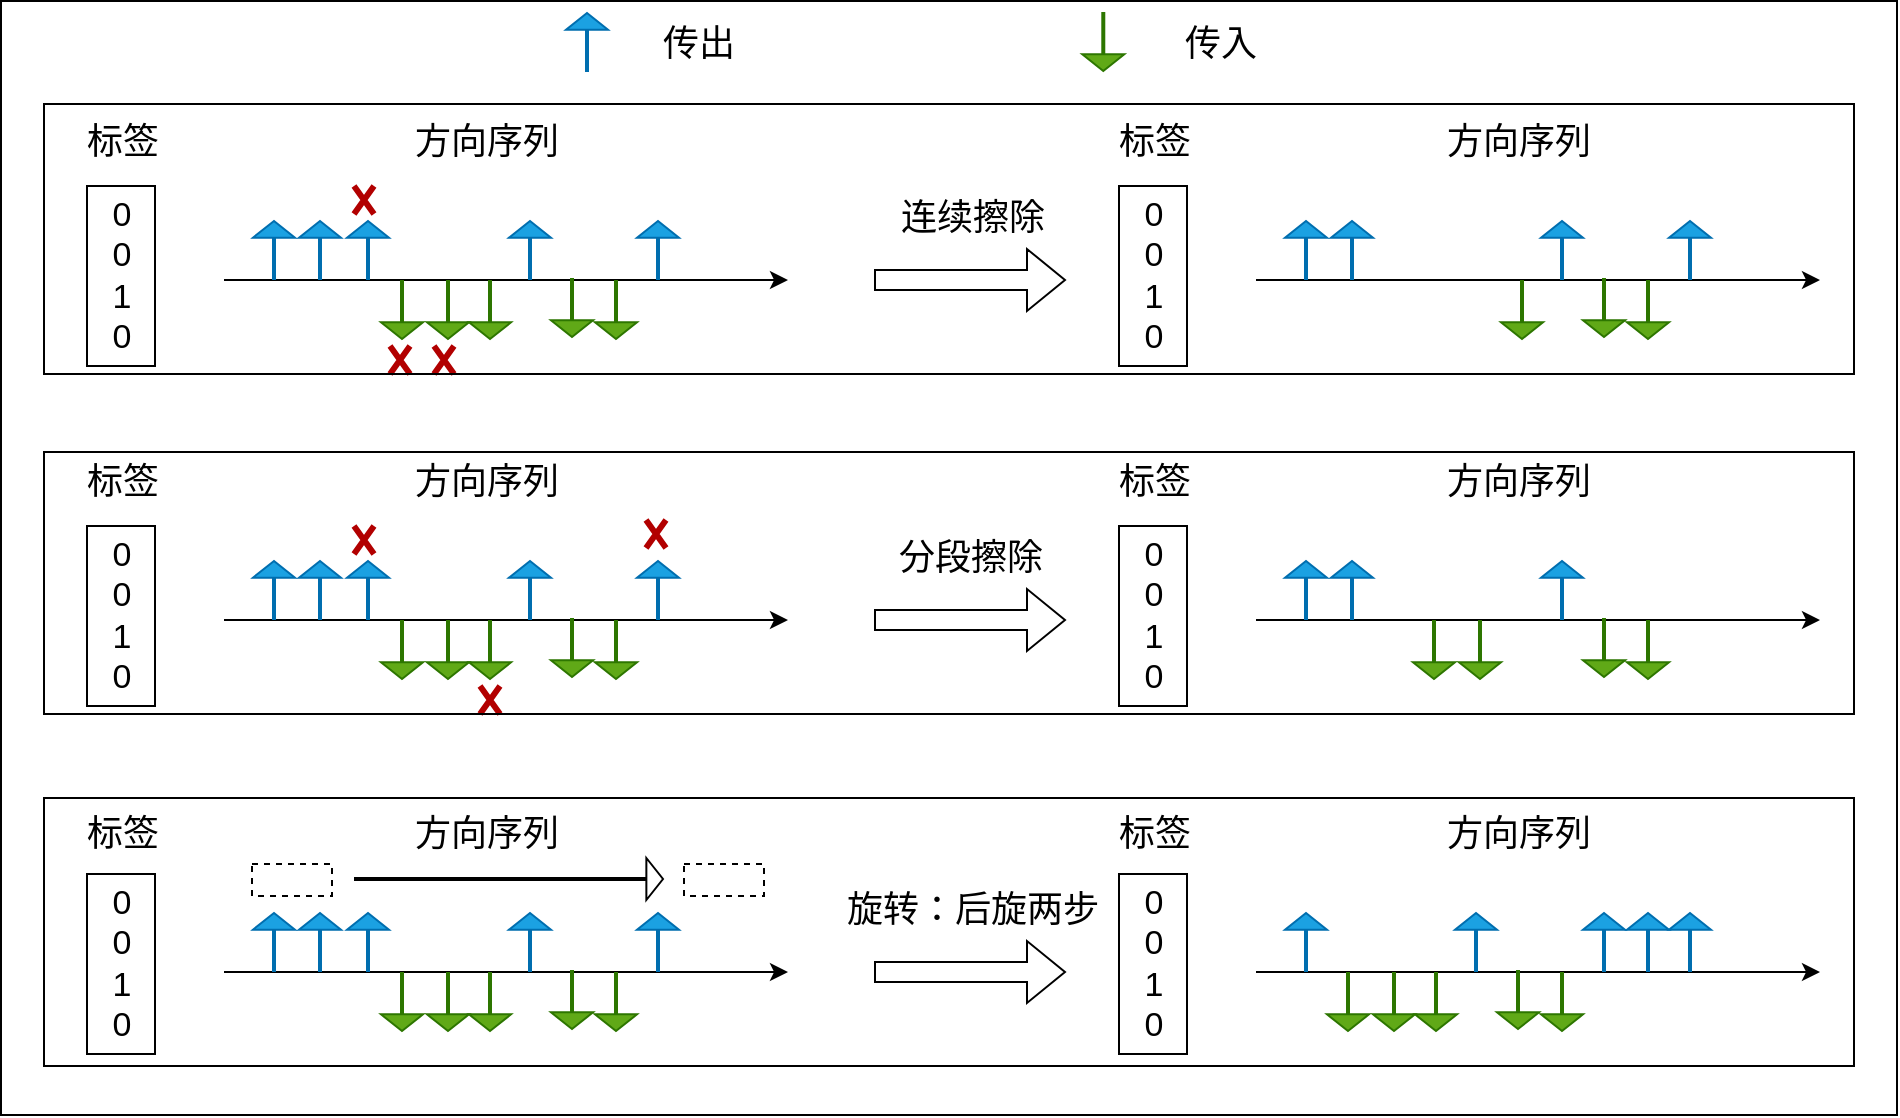 <mxfile version="24.2.7" type="github">
  <diagram name="第 1 页" id="ZusEr--IG7KZ8trxtdcu">
    <mxGraphModel dx="2305" dy="967" grid="0" gridSize="10" guides="1" tooltips="1" connect="1" arrows="1" fold="1" page="0" pageScale="1" pageWidth="827" pageHeight="1169" math="0" shadow="0">
      <root>
        <mxCell id="0" />
        <mxCell id="1" parent="0" />
        <mxCell id="l5cotHKUDbFg4a4MN0r3-70" value="" style="endArrow=classic;html=1;rounded=0;fontStyle=0" parent="1" edge="1">
          <mxGeometry width="50" height="50" relative="1" as="geometry">
            <mxPoint x="-707" y="254" as="sourcePoint" />
            <mxPoint x="-425" y="254" as="targetPoint" />
          </mxGeometry>
        </mxCell>
        <mxCell id="l5cotHKUDbFg4a4MN0r3-80" value="" style="shape=flexArrow;endArrow=classic;html=1;rounded=0;fontStyle=0" parent="1" edge="1">
          <mxGeometry width="50" height="50" relative="1" as="geometry">
            <mxPoint x="-382" y="254" as="sourcePoint" />
            <mxPoint x="-286" y="254" as="targetPoint" />
          </mxGeometry>
        </mxCell>
        <mxCell id="l5cotHKUDbFg4a4MN0r3-81" value="&lt;font size=&quot;1&quot;&gt;&lt;span style=&quot;font-size: 18px;&quot;&gt;分段擦除&lt;/span&gt;&lt;/font&gt;" style="text;html=1;align=center;verticalAlign=middle;resizable=0;points=[];autosize=1;strokeColor=none;fillColor=none;fontStyle=0" parent="1" vertex="1">
          <mxGeometry x="-379" y="206" width="90" height="34" as="geometry" />
        </mxCell>
        <mxCell id="l5cotHKUDbFg4a4MN0r3-93" value="" style="shape=flexArrow;endArrow=classic;html=1;rounded=0;endWidth=19;endSize=2.44;width=1;fillColor=#1ba1e2;strokeColor=#006EAF;fontStyle=0" parent="1" edge="1">
          <mxGeometry width="50" height="50" relative="1" as="geometry">
            <mxPoint x="-659" y="254" as="sourcePoint" />
            <mxPoint x="-659" y="224" as="targetPoint" />
          </mxGeometry>
        </mxCell>
        <mxCell id="l5cotHKUDbFg4a4MN0r3-95" value="" style="shape=flexArrow;endArrow=classic;html=1;rounded=0;endWidth=19;endSize=2.44;width=1;fillColor=#1ba1e2;strokeColor=#006EAF;fontStyle=0" parent="1" edge="1">
          <mxGeometry width="50" height="50" relative="1" as="geometry">
            <mxPoint x="-635" y="254" as="sourcePoint" />
            <mxPoint x="-635" y="224" as="targetPoint" />
          </mxGeometry>
        </mxCell>
        <mxCell id="l5cotHKUDbFg4a4MN0r3-97" value="" style="shape=flexArrow;endArrow=classic;html=1;rounded=0;endWidth=19;endSize=2.44;width=1;fillColor=#1ba1e2;strokeColor=#006EAF;fontStyle=0" parent="1" edge="1">
          <mxGeometry width="50" height="50" relative="1" as="geometry">
            <mxPoint x="-682" y="254" as="sourcePoint" />
            <mxPoint x="-682" y="224" as="targetPoint" />
          </mxGeometry>
        </mxCell>
        <mxCell id="l5cotHKUDbFg4a4MN0r3-98" value="" style="shape=flexArrow;endArrow=classic;html=1;rounded=0;fillColor=#60a917;strokeColor=#2D7600;endWidth=19;endSize=2.44;width=1;fontStyle=0" parent="1" edge="1">
          <mxGeometry width="50" height="50" relative="1" as="geometry">
            <mxPoint x="-618" y="254" as="sourcePoint" />
            <mxPoint x="-618" y="284" as="targetPoint" />
          </mxGeometry>
        </mxCell>
        <mxCell id="l5cotHKUDbFg4a4MN0r3-99" value="" style="shape=flexArrow;endArrow=classic;html=1;rounded=0;fillColor=#60a917;strokeColor=#2D7600;endWidth=19;endSize=2.44;width=1;fontStyle=0" parent="1" edge="1">
          <mxGeometry width="50" height="50" relative="1" as="geometry">
            <mxPoint x="-595" y="254" as="sourcePoint" />
            <mxPoint x="-595" y="284" as="targetPoint" />
          </mxGeometry>
        </mxCell>
        <mxCell id="l5cotHKUDbFg4a4MN0r3-100" value="" style="shape=flexArrow;endArrow=classic;html=1;rounded=0;fillColor=#60a917;strokeColor=#2D7600;endWidth=19;endSize=2.44;width=1;fontStyle=0" parent="1" edge="1">
          <mxGeometry width="50" height="50" relative="1" as="geometry">
            <mxPoint x="-574" y="254" as="sourcePoint" />
            <mxPoint x="-574" y="284" as="targetPoint" />
          </mxGeometry>
        </mxCell>
        <mxCell id="l5cotHKUDbFg4a4MN0r3-101" value="" style="shape=flexArrow;endArrow=classic;html=1;rounded=0;endWidth=19;endSize=2.44;width=1;fillColor=#1ba1e2;strokeColor=#006EAF;fontStyle=0" parent="1" edge="1">
          <mxGeometry width="50" height="50" relative="1" as="geometry">
            <mxPoint x="-554" y="254" as="sourcePoint" />
            <mxPoint x="-554" y="224" as="targetPoint" />
          </mxGeometry>
        </mxCell>
        <mxCell id="l5cotHKUDbFg4a4MN0r3-102" value="" style="shape=flexArrow;endArrow=classic;html=1;rounded=0;fillColor=#60a917;strokeColor=#2D7600;endWidth=19;endSize=2.44;width=1;fontStyle=0" parent="1" edge="1">
          <mxGeometry width="50" height="50" relative="1" as="geometry">
            <mxPoint x="-533" y="253" as="sourcePoint" />
            <mxPoint x="-533" y="283" as="targetPoint" />
          </mxGeometry>
        </mxCell>
        <mxCell id="l5cotHKUDbFg4a4MN0r3-103" value="" style="shape=flexArrow;endArrow=classic;html=1;rounded=0;fillColor=#60a917;strokeColor=#2D7600;endWidth=19;endSize=2.44;width=1;fontStyle=0" parent="1" edge="1">
          <mxGeometry width="50" height="50" relative="1" as="geometry">
            <mxPoint x="-511" y="254" as="sourcePoint" />
            <mxPoint x="-511" y="284" as="targetPoint" />
          </mxGeometry>
        </mxCell>
        <mxCell id="l5cotHKUDbFg4a4MN0r3-104" value="" style="shape=flexArrow;endArrow=classic;html=1;rounded=0;endWidth=19;endSize=2.44;width=1;fillColor=#1ba1e2;strokeColor=#006EAF;fontStyle=0" parent="1" edge="1">
          <mxGeometry width="50" height="50" relative="1" as="geometry">
            <mxPoint x="-490" y="254" as="sourcePoint" />
            <mxPoint x="-490" y="224" as="targetPoint" />
          </mxGeometry>
        </mxCell>
        <mxCell id="l5cotHKUDbFg4a4MN0r3-105" value="&lt;font size=&quot;1&quot;&gt;&lt;span&gt;&lt;font style=&quot;font-size: 18px;&quot;&gt;方向序列&lt;/font&gt;&lt;/span&gt;&lt;/font&gt;" style="text;html=1;align=center;verticalAlign=middle;resizable=0;points=[];autosize=1;strokeColor=none;fillColor=none;fontStyle=0" parent="1" vertex="1">
          <mxGeometry x="-621" y="168" width="90" height="34" as="geometry" />
        </mxCell>
        <mxCell id="l5cotHKUDbFg4a4MN0r3-106" value="&lt;font size=&quot;1&quot;&gt;&lt;span&gt;&lt;font style=&quot;font-size: 18px;&quot;&gt;标签&lt;/font&gt;&lt;/span&gt;&lt;/font&gt;" style="text;html=1;align=center;verticalAlign=middle;resizable=0;points=[];autosize=1;strokeColor=none;fillColor=none;fontStyle=0" parent="1" vertex="1">
          <mxGeometry x="-785" y="168" width="54" height="34" as="geometry" />
        </mxCell>
        <mxCell id="l5cotHKUDbFg4a4MN0r3-107" value="&lt;div style=&quot;font-size: 17px;&quot;&gt;&lt;font style=&quot;font-size: 17px;&quot;&gt;&lt;span&gt;&lt;font style=&quot;font-size: 17px;&quot;&gt;0&lt;/font&gt;&lt;/span&gt;&lt;/font&gt;&lt;/div&gt;&lt;div style=&quot;font-size: 17px;&quot;&gt;&lt;font style=&quot;font-size: 17px;&quot;&gt;&lt;span&gt;&lt;font style=&quot;font-size: 17px;&quot;&gt;0&lt;br&gt;&lt;/font&gt;&lt;/span&gt;&lt;/font&gt;&lt;/div&gt;&lt;div style=&quot;font-size: 17px;&quot;&gt;&lt;font style=&quot;font-size: 17px;&quot;&gt;&lt;span&gt;&lt;font style=&quot;font-size: 17px;&quot;&gt;1&lt;/font&gt;&lt;/span&gt;&lt;/font&gt;&lt;/div&gt;&lt;div style=&quot;font-size: 17px;&quot;&gt;&lt;font style=&quot;font-size: 17px;&quot;&gt;&lt;span&gt;&lt;font style=&quot;font-size: 17px;&quot;&gt;&lt;font style=&quot;font-size: 17px;&quot;&gt;0&lt;/font&gt;&lt;br&gt;&lt;/font&gt;&lt;/span&gt;&lt;/font&gt;&lt;/div&gt;" style="rounded=0;whiteSpace=wrap;html=1;fontStyle=0" parent="1" vertex="1">
          <mxGeometry x="-775.5" y="207" width="34" height="90" as="geometry" />
        </mxCell>
        <mxCell id="l5cotHKUDbFg4a4MN0r3-108" value="" style="shape=umlDestroy;whiteSpace=wrap;html=1;strokeWidth=3;targetShapes=umlLifeline;fillColor=#e51400;fontColor=#ffffff;strokeColor=#B20000;fontStyle=0" parent="1" vertex="1">
          <mxGeometry x="-496" y="204" width="10" height="14" as="geometry" />
        </mxCell>
        <mxCell id="l5cotHKUDbFg4a4MN0r3-110" value="" style="shape=umlDestroy;whiteSpace=wrap;html=1;strokeWidth=3;targetShapes=umlLifeline;fillColor=#e51400;fontColor=#ffffff;strokeColor=#B20000;fontStyle=0" parent="1" vertex="1">
          <mxGeometry x="-642" y="207" width="10" height="14" as="geometry" />
        </mxCell>
        <mxCell id="l5cotHKUDbFg4a4MN0r3-111" value="" style="shape=umlDestroy;whiteSpace=wrap;html=1;strokeWidth=3;targetShapes=umlLifeline;fillColor=#e51400;fontColor=#ffffff;strokeColor=#B20000;fontStyle=0" parent="1" vertex="1">
          <mxGeometry x="-579" y="287" width="10" height="14" as="geometry" />
        </mxCell>
        <mxCell id="l5cotHKUDbFg4a4MN0r3-112" value="" style="endArrow=classic;html=1;rounded=0;fontStyle=0" parent="1" edge="1">
          <mxGeometry width="50" height="50" relative="1" as="geometry">
            <mxPoint x="-191" y="254" as="sourcePoint" />
            <mxPoint x="91" y="254" as="targetPoint" />
          </mxGeometry>
        </mxCell>
        <mxCell id="l5cotHKUDbFg4a4MN0r3-113" value="" style="shape=flexArrow;endArrow=classic;html=1;rounded=0;endWidth=19;endSize=2.44;width=1;fillColor=#1ba1e2;strokeColor=#006EAF;fontStyle=0" parent="1" edge="1">
          <mxGeometry width="50" height="50" relative="1" as="geometry">
            <mxPoint x="-143" y="254" as="sourcePoint" />
            <mxPoint x="-143" y="224" as="targetPoint" />
          </mxGeometry>
        </mxCell>
        <mxCell id="l5cotHKUDbFg4a4MN0r3-115" value="" style="shape=flexArrow;endArrow=classic;html=1;rounded=0;endWidth=19;endSize=2.44;width=1;fillColor=#1ba1e2;strokeColor=#006EAF;fontStyle=0" parent="1" edge="1">
          <mxGeometry width="50" height="50" relative="1" as="geometry">
            <mxPoint x="-166" y="254" as="sourcePoint" />
            <mxPoint x="-166" y="224" as="targetPoint" />
          </mxGeometry>
        </mxCell>
        <mxCell id="l5cotHKUDbFg4a4MN0r3-116" value="" style="shape=flexArrow;endArrow=classic;html=1;rounded=0;fillColor=#60a917;strokeColor=#2D7600;endWidth=19;endSize=2.44;width=1;fontStyle=0" parent="1" edge="1">
          <mxGeometry width="50" height="50" relative="1" as="geometry">
            <mxPoint x="-102" y="254" as="sourcePoint" />
            <mxPoint x="-102" y="284" as="targetPoint" />
          </mxGeometry>
        </mxCell>
        <mxCell id="l5cotHKUDbFg4a4MN0r3-117" value="" style="shape=flexArrow;endArrow=classic;html=1;rounded=0;fillColor=#60a917;strokeColor=#2D7600;endWidth=19;endSize=2.44;width=1;fontStyle=0" parent="1" edge="1">
          <mxGeometry width="50" height="50" relative="1" as="geometry">
            <mxPoint x="-79" y="254" as="sourcePoint" />
            <mxPoint x="-79" y="284" as="targetPoint" />
          </mxGeometry>
        </mxCell>
        <mxCell id="l5cotHKUDbFg4a4MN0r3-119" value="" style="shape=flexArrow;endArrow=classic;html=1;rounded=0;endWidth=19;endSize=2.44;width=1;fillColor=#1ba1e2;strokeColor=#006EAF;fontStyle=0" parent="1" edge="1">
          <mxGeometry width="50" height="50" relative="1" as="geometry">
            <mxPoint x="-38" y="254" as="sourcePoint" />
            <mxPoint x="-38" y="224" as="targetPoint" />
          </mxGeometry>
        </mxCell>
        <mxCell id="l5cotHKUDbFg4a4MN0r3-120" value="" style="shape=flexArrow;endArrow=classic;html=1;rounded=0;fillColor=#60a917;strokeColor=#2D7600;endWidth=19;endSize=2.44;width=1;fontStyle=0" parent="1" edge="1">
          <mxGeometry width="50" height="50" relative="1" as="geometry">
            <mxPoint x="-17" y="253" as="sourcePoint" />
            <mxPoint x="-17" y="283" as="targetPoint" />
          </mxGeometry>
        </mxCell>
        <mxCell id="l5cotHKUDbFg4a4MN0r3-121" value="" style="shape=flexArrow;endArrow=classic;html=1;rounded=0;fillColor=#60a917;strokeColor=#2D7600;endWidth=19;endSize=2.44;width=1;fontStyle=0" parent="1" edge="1">
          <mxGeometry width="50" height="50" relative="1" as="geometry">
            <mxPoint x="5" y="254" as="sourcePoint" />
            <mxPoint x="5" y="284" as="targetPoint" />
          </mxGeometry>
        </mxCell>
        <mxCell id="l5cotHKUDbFg4a4MN0r3-123" value="&lt;font size=&quot;1&quot;&gt;&lt;span&gt;&lt;font style=&quot;font-size: 18px;&quot;&gt;方向序列&lt;/font&gt;&lt;/span&gt;&lt;/font&gt;" style="text;html=1;align=center;verticalAlign=middle;resizable=0;points=[];autosize=1;strokeColor=none;fillColor=none;fontStyle=0" parent="1" vertex="1">
          <mxGeometry x="-105" y="168" width="90" height="34" as="geometry" />
        </mxCell>
        <mxCell id="l5cotHKUDbFg4a4MN0r3-124" value="&lt;font size=&quot;1&quot;&gt;&lt;span&gt;&lt;font style=&quot;font-size: 18px;&quot;&gt;标签&lt;/font&gt;&lt;/span&gt;&lt;/font&gt;" style="text;html=1;align=center;verticalAlign=middle;resizable=0;points=[];autosize=1;strokeColor=none;fillColor=none;fontStyle=0" parent="1" vertex="1">
          <mxGeometry x="-269" y="168" width="54" height="34" as="geometry" />
        </mxCell>
        <mxCell id="l5cotHKUDbFg4a4MN0r3-125" value="&lt;div style=&quot;font-size: 17px;&quot;&gt;&lt;font style=&quot;font-size: 17px;&quot;&gt;&lt;span&gt;&lt;font style=&quot;font-size: 17px;&quot;&gt;0&lt;/font&gt;&lt;/span&gt;&lt;/font&gt;&lt;/div&gt;&lt;div style=&quot;font-size: 17px;&quot;&gt;&lt;font style=&quot;font-size: 17px;&quot;&gt;&lt;span&gt;&lt;font style=&quot;font-size: 17px;&quot;&gt;0&lt;br&gt;&lt;/font&gt;&lt;/span&gt;&lt;/font&gt;&lt;/div&gt;&lt;div style=&quot;font-size: 17px;&quot;&gt;&lt;font style=&quot;font-size: 17px;&quot;&gt;&lt;span&gt;&lt;font style=&quot;font-size: 17px;&quot;&gt;1&lt;/font&gt;&lt;/span&gt;&lt;/font&gt;&lt;/div&gt;&lt;div style=&quot;font-size: 17px;&quot;&gt;&lt;font style=&quot;font-size: 17px;&quot;&gt;&lt;span&gt;&lt;font style=&quot;font-size: 17px;&quot;&gt;&lt;font style=&quot;font-size: 17px;&quot;&gt;0&lt;/font&gt;&lt;br&gt;&lt;/font&gt;&lt;/span&gt;&lt;/font&gt;&lt;/div&gt;" style="rounded=0;whiteSpace=wrap;html=1;fontStyle=0" parent="1" vertex="1">
          <mxGeometry x="-259.5" y="207" width="34" height="90" as="geometry" />
        </mxCell>
        <mxCell id="l5cotHKUDbFg4a4MN0r3-129" value="" style="endArrow=classic;html=1;rounded=0;fontStyle=0" parent="1" edge="1">
          <mxGeometry width="50" height="50" relative="1" as="geometry">
            <mxPoint x="-707" y="84" as="sourcePoint" />
            <mxPoint x="-425" y="84" as="targetPoint" />
          </mxGeometry>
        </mxCell>
        <mxCell id="l5cotHKUDbFg4a4MN0r3-130" value="" style="shape=flexArrow;endArrow=classic;html=1;rounded=0;fontStyle=0" parent="1" edge="1">
          <mxGeometry width="50" height="50" relative="1" as="geometry">
            <mxPoint x="-382" y="84" as="sourcePoint" />
            <mxPoint x="-286" y="84" as="targetPoint" />
          </mxGeometry>
        </mxCell>
        <mxCell id="l5cotHKUDbFg4a4MN0r3-131" value="&lt;font size=&quot;1&quot;&gt;&lt;span style=&quot;font-size: 18px;&quot;&gt;连续擦除&lt;/span&gt;&lt;/font&gt;" style="text;html=1;align=center;verticalAlign=middle;resizable=0;points=[];autosize=1;strokeColor=none;fillColor=none;fontStyle=0" parent="1" vertex="1">
          <mxGeometry x="-378" y="36" width="90" height="34" as="geometry" />
        </mxCell>
        <mxCell id="l5cotHKUDbFg4a4MN0r3-132" value="" style="shape=flexArrow;endArrow=classic;html=1;rounded=0;endWidth=19;endSize=2.44;width=1;fillColor=#1ba1e2;strokeColor=#006EAF;fontStyle=0" parent="1" edge="1">
          <mxGeometry width="50" height="50" relative="1" as="geometry">
            <mxPoint x="-659" y="84" as="sourcePoint" />
            <mxPoint x="-659" y="54" as="targetPoint" />
          </mxGeometry>
        </mxCell>
        <mxCell id="l5cotHKUDbFg4a4MN0r3-133" value="" style="shape=flexArrow;endArrow=classic;html=1;rounded=0;endWidth=19;endSize=2.44;width=1;fillColor=#1ba1e2;strokeColor=#006EAF;fontStyle=0" parent="1" edge="1">
          <mxGeometry width="50" height="50" relative="1" as="geometry">
            <mxPoint x="-635" y="84" as="sourcePoint" />
            <mxPoint x="-635" y="54" as="targetPoint" />
          </mxGeometry>
        </mxCell>
        <mxCell id="l5cotHKUDbFg4a4MN0r3-134" value="" style="shape=flexArrow;endArrow=classic;html=1;rounded=0;endWidth=19;endSize=2.44;width=1;fillColor=#1ba1e2;strokeColor=#006EAF;fontStyle=0" parent="1" edge="1">
          <mxGeometry width="50" height="50" relative="1" as="geometry">
            <mxPoint x="-682" y="84" as="sourcePoint" />
            <mxPoint x="-682" y="54" as="targetPoint" />
          </mxGeometry>
        </mxCell>
        <mxCell id="l5cotHKUDbFg4a4MN0r3-135" value="" style="shape=flexArrow;endArrow=classic;html=1;rounded=0;fillColor=#60a917;strokeColor=#2D7600;endWidth=19;endSize=2.44;width=1;fontStyle=0" parent="1" edge="1">
          <mxGeometry width="50" height="50" relative="1" as="geometry">
            <mxPoint x="-618" y="84" as="sourcePoint" />
            <mxPoint x="-618" y="114" as="targetPoint" />
          </mxGeometry>
        </mxCell>
        <mxCell id="l5cotHKUDbFg4a4MN0r3-136" value="" style="shape=flexArrow;endArrow=classic;html=1;rounded=0;fillColor=#60a917;strokeColor=#2D7600;endWidth=19;endSize=2.44;width=1;fontStyle=0" parent="1" edge="1">
          <mxGeometry width="50" height="50" relative="1" as="geometry">
            <mxPoint x="-595" y="84" as="sourcePoint" />
            <mxPoint x="-595" y="114" as="targetPoint" />
          </mxGeometry>
        </mxCell>
        <mxCell id="l5cotHKUDbFg4a4MN0r3-137" value="" style="shape=flexArrow;endArrow=classic;html=1;rounded=0;fillColor=#60a917;strokeColor=#2D7600;endWidth=19;endSize=2.44;width=1;fontStyle=0" parent="1" edge="1">
          <mxGeometry width="50" height="50" relative="1" as="geometry">
            <mxPoint x="-574" y="84" as="sourcePoint" />
            <mxPoint x="-574" y="114" as="targetPoint" />
          </mxGeometry>
        </mxCell>
        <mxCell id="l5cotHKUDbFg4a4MN0r3-138" value="" style="shape=flexArrow;endArrow=classic;html=1;rounded=0;endWidth=19;endSize=2.44;width=1;fillColor=#1ba1e2;strokeColor=#006EAF;fontStyle=0" parent="1" edge="1">
          <mxGeometry width="50" height="50" relative="1" as="geometry">
            <mxPoint x="-554" y="84" as="sourcePoint" />
            <mxPoint x="-554" y="54" as="targetPoint" />
          </mxGeometry>
        </mxCell>
        <mxCell id="l5cotHKUDbFg4a4MN0r3-139" value="" style="shape=flexArrow;endArrow=classic;html=1;rounded=0;fillColor=#60a917;strokeColor=#2D7600;endWidth=19;endSize=2.44;width=1;fontStyle=0" parent="1" edge="1">
          <mxGeometry width="50" height="50" relative="1" as="geometry">
            <mxPoint x="-533" y="83" as="sourcePoint" />
            <mxPoint x="-533" y="113" as="targetPoint" />
          </mxGeometry>
        </mxCell>
        <mxCell id="l5cotHKUDbFg4a4MN0r3-140" value="" style="shape=flexArrow;endArrow=classic;html=1;rounded=0;fillColor=#60a917;strokeColor=#2D7600;endWidth=19;endSize=2.44;width=1;fontStyle=0" parent="1" edge="1">
          <mxGeometry width="50" height="50" relative="1" as="geometry">
            <mxPoint x="-511" y="84" as="sourcePoint" />
            <mxPoint x="-511" y="114" as="targetPoint" />
          </mxGeometry>
        </mxCell>
        <mxCell id="l5cotHKUDbFg4a4MN0r3-141" value="" style="shape=flexArrow;endArrow=classic;html=1;rounded=0;endWidth=19;endSize=2.44;width=1;fillColor=#1ba1e2;strokeColor=#006EAF;fontStyle=0" parent="1" edge="1">
          <mxGeometry width="50" height="50" relative="1" as="geometry">
            <mxPoint x="-490" y="84" as="sourcePoint" />
            <mxPoint x="-490" y="54" as="targetPoint" />
          </mxGeometry>
        </mxCell>
        <mxCell id="l5cotHKUDbFg4a4MN0r3-142" value="&lt;font size=&quot;1&quot;&gt;&lt;span&gt;&lt;font style=&quot;font-size: 18px;&quot;&gt;方向序列&lt;/font&gt;&lt;/span&gt;&lt;/font&gt;" style="text;html=1;align=center;verticalAlign=middle;resizable=0;points=[];autosize=1;strokeColor=none;fillColor=none;fontStyle=0" parent="1" vertex="1">
          <mxGeometry x="-621" y="-2" width="90" height="34" as="geometry" />
        </mxCell>
        <mxCell id="l5cotHKUDbFg4a4MN0r3-143" value="&lt;font size=&quot;1&quot;&gt;&lt;span&gt;&lt;font style=&quot;font-size: 18px;&quot;&gt;标签&lt;/font&gt;&lt;/span&gt;&lt;/font&gt;" style="text;html=1;align=center;verticalAlign=middle;resizable=0;points=[];autosize=1;strokeColor=none;fillColor=none;fontStyle=0" parent="1" vertex="1">
          <mxGeometry x="-785" y="-2" width="54" height="34" as="geometry" />
        </mxCell>
        <mxCell id="l5cotHKUDbFg4a4MN0r3-144" value="&lt;div style=&quot;font-size: 17px;&quot;&gt;&lt;font style=&quot;font-size: 17px;&quot;&gt;&lt;span&gt;&lt;font style=&quot;font-size: 17px;&quot;&gt;0&lt;/font&gt;&lt;/span&gt;&lt;/font&gt;&lt;/div&gt;&lt;div style=&quot;font-size: 17px;&quot;&gt;&lt;font style=&quot;font-size: 17px;&quot;&gt;&lt;span&gt;&lt;font style=&quot;font-size: 17px;&quot;&gt;0&lt;br&gt;&lt;/font&gt;&lt;/span&gt;&lt;/font&gt;&lt;/div&gt;&lt;div style=&quot;font-size: 17px;&quot;&gt;&lt;font style=&quot;font-size: 17px;&quot;&gt;&lt;span&gt;&lt;font style=&quot;font-size: 17px;&quot;&gt;1&lt;/font&gt;&lt;/span&gt;&lt;/font&gt;&lt;/div&gt;&lt;div style=&quot;font-size: 17px;&quot;&gt;&lt;font style=&quot;font-size: 17px;&quot;&gt;&lt;span&gt;&lt;font style=&quot;font-size: 17px;&quot;&gt;&lt;font style=&quot;font-size: 17px;&quot;&gt;0&lt;/font&gt;&lt;br&gt;&lt;/font&gt;&lt;/span&gt;&lt;/font&gt;&lt;/div&gt;" style="rounded=0;whiteSpace=wrap;html=1;fontStyle=0" parent="1" vertex="1">
          <mxGeometry x="-775.5" y="37" width="34" height="90" as="geometry" />
        </mxCell>
        <mxCell id="l5cotHKUDbFg4a4MN0r3-145" value="" style="shape=umlDestroy;whiteSpace=wrap;html=1;strokeWidth=3;targetShapes=umlLifeline;fillColor=#e51400;fontColor=#ffffff;strokeColor=#B20000;fontStyle=0" parent="1" vertex="1">
          <mxGeometry x="-602" y="117" width="10" height="14" as="geometry" />
        </mxCell>
        <mxCell id="l5cotHKUDbFg4a4MN0r3-146" value="" style="shape=umlDestroy;whiteSpace=wrap;html=1;strokeWidth=3;targetShapes=umlLifeline;fillColor=#e51400;fontColor=#ffffff;strokeColor=#B20000;fontStyle=0" parent="1" vertex="1">
          <mxGeometry x="-642" y="37" width="10" height="14" as="geometry" />
        </mxCell>
        <mxCell id="l5cotHKUDbFg4a4MN0r3-148" value="" style="endArrow=classic;html=1;rounded=0;fontStyle=0" parent="1" edge="1">
          <mxGeometry width="50" height="50" relative="1" as="geometry">
            <mxPoint x="-191" y="84" as="sourcePoint" />
            <mxPoint x="91" y="84" as="targetPoint" />
          </mxGeometry>
        </mxCell>
        <mxCell id="l5cotHKUDbFg4a4MN0r3-149" value="" style="shape=flexArrow;endArrow=classic;html=1;rounded=0;endWidth=19;endSize=2.44;width=1;fillColor=#1ba1e2;strokeColor=#006EAF;fontStyle=0" parent="1" edge="1">
          <mxGeometry width="50" height="50" relative="1" as="geometry">
            <mxPoint x="-143" y="84" as="sourcePoint" />
            <mxPoint x="-143" y="54" as="targetPoint" />
          </mxGeometry>
        </mxCell>
        <mxCell id="l5cotHKUDbFg4a4MN0r3-151" value="" style="shape=flexArrow;endArrow=classic;html=1;rounded=0;endWidth=19;endSize=2.44;width=1;fillColor=#1ba1e2;strokeColor=#006EAF;fontStyle=0" parent="1" edge="1">
          <mxGeometry width="50" height="50" relative="1" as="geometry">
            <mxPoint x="-166" y="84" as="sourcePoint" />
            <mxPoint x="-166" y="54" as="targetPoint" />
          </mxGeometry>
        </mxCell>
        <mxCell id="l5cotHKUDbFg4a4MN0r3-154" value="" style="shape=flexArrow;endArrow=classic;html=1;rounded=0;fillColor=#60a917;strokeColor=#2D7600;endWidth=19;endSize=2.44;width=1;fontStyle=0" parent="1" edge="1">
          <mxGeometry width="50" height="50" relative="1" as="geometry">
            <mxPoint x="-58" y="84" as="sourcePoint" />
            <mxPoint x="-58" y="114" as="targetPoint" />
          </mxGeometry>
        </mxCell>
        <mxCell id="l5cotHKUDbFg4a4MN0r3-155" value="" style="shape=flexArrow;endArrow=classic;html=1;rounded=0;endWidth=19;endSize=2.44;width=1;fillColor=#1ba1e2;strokeColor=#006EAF;fontStyle=0" parent="1" edge="1">
          <mxGeometry width="50" height="50" relative="1" as="geometry">
            <mxPoint x="-38" y="84" as="sourcePoint" />
            <mxPoint x="-38" y="54" as="targetPoint" />
          </mxGeometry>
        </mxCell>
        <mxCell id="l5cotHKUDbFg4a4MN0r3-156" value="" style="shape=flexArrow;endArrow=classic;html=1;rounded=0;fillColor=#60a917;strokeColor=#2D7600;endWidth=19;endSize=2.44;width=1;fontStyle=0" parent="1" edge="1">
          <mxGeometry width="50" height="50" relative="1" as="geometry">
            <mxPoint x="-17" y="83" as="sourcePoint" />
            <mxPoint x="-17" y="113" as="targetPoint" />
          </mxGeometry>
        </mxCell>
        <mxCell id="l5cotHKUDbFg4a4MN0r3-157" value="" style="shape=flexArrow;endArrow=classic;html=1;rounded=0;fillColor=#60a917;strokeColor=#2D7600;endWidth=19;endSize=2.44;width=1;fontStyle=0" parent="1" edge="1">
          <mxGeometry width="50" height="50" relative="1" as="geometry">
            <mxPoint x="5" y="84" as="sourcePoint" />
            <mxPoint x="5" y="114" as="targetPoint" />
          </mxGeometry>
        </mxCell>
        <mxCell id="l5cotHKUDbFg4a4MN0r3-158" value="" style="shape=flexArrow;endArrow=classic;html=1;rounded=0;endWidth=19;endSize=2.44;width=1;fillColor=#1ba1e2;strokeColor=#006EAF;fontStyle=0" parent="1" edge="1">
          <mxGeometry width="50" height="50" relative="1" as="geometry">
            <mxPoint x="26" y="84" as="sourcePoint" />
            <mxPoint x="26" y="54" as="targetPoint" />
          </mxGeometry>
        </mxCell>
        <mxCell id="l5cotHKUDbFg4a4MN0r3-159" value="&lt;font size=&quot;1&quot;&gt;&lt;span&gt;&lt;font style=&quot;font-size: 18px;&quot;&gt;方向序列&lt;/font&gt;&lt;/span&gt;&lt;/font&gt;" style="text;html=1;align=center;verticalAlign=middle;resizable=0;points=[];autosize=1;strokeColor=none;fillColor=none;fontStyle=0" parent="1" vertex="1">
          <mxGeometry x="-105" y="-2" width="90" height="34" as="geometry" />
        </mxCell>
        <mxCell id="l5cotHKUDbFg4a4MN0r3-160" value="&lt;font size=&quot;1&quot;&gt;&lt;span&gt;&lt;font style=&quot;font-size: 18px;&quot;&gt;标签&lt;/font&gt;&lt;/span&gt;&lt;/font&gt;" style="text;html=1;align=center;verticalAlign=middle;resizable=0;points=[];autosize=1;strokeColor=none;fillColor=none;fontStyle=0" parent="1" vertex="1">
          <mxGeometry x="-269" y="-2" width="54" height="34" as="geometry" />
        </mxCell>
        <mxCell id="l5cotHKUDbFg4a4MN0r3-161" value="&lt;div style=&quot;font-size: 17px;&quot;&gt;&lt;font style=&quot;font-size: 17px;&quot;&gt;&lt;span&gt;&lt;font style=&quot;font-size: 17px;&quot;&gt;0&lt;/font&gt;&lt;/span&gt;&lt;/font&gt;&lt;/div&gt;&lt;div style=&quot;font-size: 17px;&quot;&gt;&lt;font style=&quot;font-size: 17px;&quot;&gt;&lt;span&gt;&lt;font style=&quot;font-size: 17px;&quot;&gt;0&lt;br&gt;&lt;/font&gt;&lt;/span&gt;&lt;/font&gt;&lt;/div&gt;&lt;div style=&quot;font-size: 17px;&quot;&gt;&lt;font style=&quot;font-size: 17px;&quot;&gt;&lt;span&gt;&lt;font style=&quot;font-size: 17px;&quot;&gt;1&lt;/font&gt;&lt;/span&gt;&lt;/font&gt;&lt;/div&gt;&lt;div style=&quot;font-size: 17px;&quot;&gt;&lt;font style=&quot;font-size: 17px;&quot;&gt;&lt;span&gt;&lt;font style=&quot;font-size: 17px;&quot;&gt;&lt;font style=&quot;font-size: 17px;&quot;&gt;0&lt;/font&gt;&lt;br&gt;&lt;/font&gt;&lt;/span&gt;&lt;/font&gt;&lt;/div&gt;" style="rounded=0;whiteSpace=wrap;html=1;fontStyle=0" parent="1" vertex="1">
          <mxGeometry x="-259.5" y="37" width="34" height="90" as="geometry" />
        </mxCell>
        <mxCell id="l5cotHKUDbFg4a4MN0r3-165" value="" style="endArrow=classic;html=1;rounded=0;fontStyle=0" parent="1" edge="1">
          <mxGeometry width="50" height="50" relative="1" as="geometry">
            <mxPoint x="-707" y="430" as="sourcePoint" />
            <mxPoint x="-425" y="430" as="targetPoint" />
          </mxGeometry>
        </mxCell>
        <mxCell id="l5cotHKUDbFg4a4MN0r3-166" value="" style="shape=flexArrow;endArrow=classic;html=1;rounded=0;fontStyle=0" parent="1" edge="1">
          <mxGeometry width="50" height="50" relative="1" as="geometry">
            <mxPoint x="-382" y="430" as="sourcePoint" />
            <mxPoint x="-286" y="430" as="targetPoint" />
          </mxGeometry>
        </mxCell>
        <mxCell id="l5cotHKUDbFg4a4MN0r3-167" value="&lt;font size=&quot;1&quot;&gt;&lt;span style=&quot;font-size: 18px;&quot;&gt;旋转：后旋两步&lt;/span&gt;&lt;/font&gt;" style="text;html=1;align=center;verticalAlign=middle;resizable=0;points=[];autosize=1;strokeColor=none;fillColor=none;fontStyle=0" parent="1" vertex="1">
          <mxGeometry x="-405" y="382" width="144" height="34" as="geometry" />
        </mxCell>
        <mxCell id="l5cotHKUDbFg4a4MN0r3-168" value="" style="shape=flexArrow;endArrow=classic;html=1;rounded=0;endWidth=19;endSize=2.44;width=1;fillColor=#1ba1e2;strokeColor=#006EAF;fontStyle=0" parent="1" edge="1">
          <mxGeometry width="50" height="50" relative="1" as="geometry">
            <mxPoint x="-659" y="430" as="sourcePoint" />
            <mxPoint x="-659" y="400" as="targetPoint" />
          </mxGeometry>
        </mxCell>
        <mxCell id="l5cotHKUDbFg4a4MN0r3-169" value="" style="shape=flexArrow;endArrow=classic;html=1;rounded=0;endWidth=19;endSize=2.44;width=1;fillColor=#1ba1e2;strokeColor=#006EAF;fontStyle=0" parent="1" edge="1">
          <mxGeometry width="50" height="50" relative="1" as="geometry">
            <mxPoint x="-635" y="430" as="sourcePoint" />
            <mxPoint x="-635" y="400" as="targetPoint" />
          </mxGeometry>
        </mxCell>
        <mxCell id="l5cotHKUDbFg4a4MN0r3-170" value="" style="shape=flexArrow;endArrow=classic;html=1;rounded=0;endWidth=19;endSize=2.44;width=1;fillColor=#1ba1e2;strokeColor=#006EAF;fontStyle=0" parent="1" edge="1">
          <mxGeometry width="50" height="50" relative="1" as="geometry">
            <mxPoint x="-682" y="430" as="sourcePoint" />
            <mxPoint x="-682" y="400" as="targetPoint" />
          </mxGeometry>
        </mxCell>
        <mxCell id="l5cotHKUDbFg4a4MN0r3-171" value="" style="shape=flexArrow;endArrow=classic;html=1;rounded=0;fillColor=#60a917;strokeColor=#2D7600;endWidth=19;endSize=2.44;width=1;fontStyle=0" parent="1" edge="1">
          <mxGeometry width="50" height="50" relative="1" as="geometry">
            <mxPoint x="-618" y="430" as="sourcePoint" />
            <mxPoint x="-618" y="460" as="targetPoint" />
          </mxGeometry>
        </mxCell>
        <mxCell id="l5cotHKUDbFg4a4MN0r3-172" value="" style="shape=flexArrow;endArrow=classic;html=1;rounded=0;fillColor=#60a917;strokeColor=#2D7600;endWidth=19;endSize=2.44;width=1;fontStyle=0" parent="1" edge="1">
          <mxGeometry width="50" height="50" relative="1" as="geometry">
            <mxPoint x="-595" y="430" as="sourcePoint" />
            <mxPoint x="-595" y="460" as="targetPoint" />
          </mxGeometry>
        </mxCell>
        <mxCell id="l5cotHKUDbFg4a4MN0r3-173" value="" style="shape=flexArrow;endArrow=classic;html=1;rounded=0;fillColor=#60a917;strokeColor=#2D7600;endWidth=19;endSize=2.44;width=1;fontStyle=0" parent="1" edge="1">
          <mxGeometry width="50" height="50" relative="1" as="geometry">
            <mxPoint x="-574" y="430" as="sourcePoint" />
            <mxPoint x="-574" y="460" as="targetPoint" />
          </mxGeometry>
        </mxCell>
        <mxCell id="l5cotHKUDbFg4a4MN0r3-174" value="" style="shape=flexArrow;endArrow=classic;html=1;rounded=0;endWidth=19;endSize=2.44;width=1;fillColor=#1ba1e2;strokeColor=#006EAF;fontStyle=0" parent="1" edge="1">
          <mxGeometry width="50" height="50" relative="1" as="geometry">
            <mxPoint x="-554" y="430" as="sourcePoint" />
            <mxPoint x="-554" y="400" as="targetPoint" />
          </mxGeometry>
        </mxCell>
        <mxCell id="l5cotHKUDbFg4a4MN0r3-175" value="" style="shape=flexArrow;endArrow=classic;html=1;rounded=0;fillColor=#60a917;strokeColor=#2D7600;endWidth=19;endSize=2.44;width=1;fontStyle=0" parent="1" edge="1">
          <mxGeometry width="50" height="50" relative="1" as="geometry">
            <mxPoint x="-533" y="429" as="sourcePoint" />
            <mxPoint x="-533" y="459" as="targetPoint" />
          </mxGeometry>
        </mxCell>
        <mxCell id="l5cotHKUDbFg4a4MN0r3-176" value="" style="shape=flexArrow;endArrow=classic;html=1;rounded=0;fillColor=#60a917;strokeColor=#2D7600;endWidth=19;endSize=2.44;width=1;fontStyle=0" parent="1" edge="1">
          <mxGeometry width="50" height="50" relative="1" as="geometry">
            <mxPoint x="-511" y="430" as="sourcePoint" />
            <mxPoint x="-511" y="460" as="targetPoint" />
          </mxGeometry>
        </mxCell>
        <mxCell id="l5cotHKUDbFg4a4MN0r3-177" value="" style="shape=flexArrow;endArrow=classic;html=1;rounded=0;endWidth=19;endSize=2.44;width=1;fillColor=#1ba1e2;strokeColor=#006EAF;fontStyle=0" parent="1" edge="1">
          <mxGeometry width="50" height="50" relative="1" as="geometry">
            <mxPoint x="-490" y="430" as="sourcePoint" />
            <mxPoint x="-490" y="400" as="targetPoint" />
          </mxGeometry>
        </mxCell>
        <mxCell id="l5cotHKUDbFg4a4MN0r3-178" value="&lt;font size=&quot;1&quot;&gt;&lt;span&gt;&lt;font style=&quot;font-size: 18px;&quot;&gt;方向序列&lt;/font&gt;&lt;/span&gt;&lt;/font&gt;" style="text;html=1;align=center;verticalAlign=middle;resizable=0;points=[];autosize=1;strokeColor=none;fillColor=none;fontStyle=0" parent="1" vertex="1">
          <mxGeometry x="-621" y="344" width="90" height="34" as="geometry" />
        </mxCell>
        <mxCell id="l5cotHKUDbFg4a4MN0r3-179" value="&lt;font size=&quot;1&quot;&gt;&lt;span&gt;&lt;font style=&quot;font-size: 18px;&quot;&gt;标签&lt;/font&gt;&lt;/span&gt;&lt;/font&gt;" style="text;html=1;align=center;verticalAlign=middle;resizable=0;points=[];autosize=1;strokeColor=none;fillColor=none;fontStyle=0" parent="1" vertex="1">
          <mxGeometry x="-785" y="344" width="54" height="34" as="geometry" />
        </mxCell>
        <mxCell id="l5cotHKUDbFg4a4MN0r3-180" value="&lt;div style=&quot;font-size: 17px;&quot;&gt;&lt;font style=&quot;font-size: 17px;&quot;&gt;&lt;span&gt;&lt;font style=&quot;font-size: 17px;&quot;&gt;0&lt;/font&gt;&lt;/span&gt;&lt;/font&gt;&lt;/div&gt;&lt;div style=&quot;font-size: 17px;&quot;&gt;&lt;font style=&quot;font-size: 17px;&quot;&gt;&lt;span&gt;&lt;font style=&quot;font-size: 17px;&quot;&gt;0&lt;br&gt;&lt;/font&gt;&lt;/span&gt;&lt;/font&gt;&lt;/div&gt;&lt;div style=&quot;font-size: 17px;&quot;&gt;&lt;font style=&quot;font-size: 17px;&quot;&gt;&lt;span&gt;&lt;font style=&quot;font-size: 17px;&quot;&gt;1&lt;/font&gt;&lt;/span&gt;&lt;/font&gt;&lt;/div&gt;&lt;div style=&quot;font-size: 17px;&quot;&gt;&lt;font style=&quot;font-size: 17px;&quot;&gt;&lt;span&gt;&lt;font style=&quot;font-size: 17px;&quot;&gt;&lt;font style=&quot;font-size: 17px;&quot;&gt;0&lt;/font&gt;&lt;br&gt;&lt;/font&gt;&lt;/span&gt;&lt;/font&gt;&lt;/div&gt;" style="rounded=0;whiteSpace=wrap;html=1;fontStyle=0" parent="1" vertex="1">
          <mxGeometry x="-775.5" y="381" width="34" height="90" as="geometry" />
        </mxCell>
        <mxCell id="l5cotHKUDbFg4a4MN0r3-184" value="" style="endArrow=classic;html=1;rounded=0;fontStyle=0" parent="1" edge="1">
          <mxGeometry width="50" height="50" relative="1" as="geometry">
            <mxPoint x="-191" y="430" as="sourcePoint" />
            <mxPoint x="91" y="430" as="targetPoint" />
          </mxGeometry>
        </mxCell>
        <mxCell id="l5cotHKUDbFg4a4MN0r3-185" value="" style="shape=flexArrow;endArrow=classic;html=1;rounded=0;endWidth=19;endSize=2.44;width=1;fillColor=#1ba1e2;strokeColor=#006EAF;fontStyle=0" parent="1" edge="1">
          <mxGeometry width="50" height="50" relative="1" as="geometry">
            <mxPoint x="26" y="430" as="sourcePoint" />
            <mxPoint x="26" y="400" as="targetPoint" />
          </mxGeometry>
        </mxCell>
        <mxCell id="l5cotHKUDbFg4a4MN0r3-186" value="" style="shape=flexArrow;endArrow=classic;html=1;rounded=0;endWidth=19;endSize=2.44;width=1;fillColor=#1ba1e2;strokeColor=#006EAF;fontStyle=0" parent="1" edge="1">
          <mxGeometry width="50" height="50" relative="1" as="geometry">
            <mxPoint x="-166" y="430" as="sourcePoint" />
            <mxPoint x="-166" y="400" as="targetPoint" />
          </mxGeometry>
        </mxCell>
        <mxCell id="l5cotHKUDbFg4a4MN0r3-187" value="" style="shape=flexArrow;endArrow=classic;html=1;rounded=0;endWidth=19;endSize=2.44;width=1;fillColor=#1ba1e2;strokeColor=#006EAF;fontStyle=0" parent="1" edge="1">
          <mxGeometry width="50" height="50" relative="1" as="geometry">
            <mxPoint x="5" y="430" as="sourcePoint" />
            <mxPoint x="5" y="400" as="targetPoint" />
          </mxGeometry>
        </mxCell>
        <mxCell id="l5cotHKUDbFg4a4MN0r3-188" value="" style="shape=flexArrow;endArrow=classic;html=1;rounded=0;fillColor=#60a917;strokeColor=#2D7600;endWidth=19;endSize=2.44;width=1;fontStyle=0" parent="1" edge="1">
          <mxGeometry width="50" height="50" relative="1" as="geometry">
            <mxPoint x="-145" y="430" as="sourcePoint" />
            <mxPoint x="-145" y="460" as="targetPoint" />
          </mxGeometry>
        </mxCell>
        <mxCell id="l5cotHKUDbFg4a4MN0r3-189" value="" style="shape=flexArrow;endArrow=classic;html=1;rounded=0;fillColor=#60a917;strokeColor=#2D7600;endWidth=19;endSize=2.44;width=1;fontStyle=0" parent="1" edge="1">
          <mxGeometry width="50" height="50" relative="1" as="geometry">
            <mxPoint x="-122" y="430" as="sourcePoint" />
            <mxPoint x="-122" y="460" as="targetPoint" />
          </mxGeometry>
        </mxCell>
        <mxCell id="l5cotHKUDbFg4a4MN0r3-190" value="" style="shape=flexArrow;endArrow=classic;html=1;rounded=0;fillColor=#60a917;strokeColor=#2D7600;endWidth=19;endSize=2.44;width=1;fontStyle=0" parent="1" edge="1">
          <mxGeometry width="50" height="50" relative="1" as="geometry">
            <mxPoint x="-101" y="430" as="sourcePoint" />
            <mxPoint x="-101" y="460" as="targetPoint" />
          </mxGeometry>
        </mxCell>
        <mxCell id="l5cotHKUDbFg4a4MN0r3-191" value="" style="shape=flexArrow;endArrow=classic;html=1;rounded=0;endWidth=19;endSize=2.44;width=1;fillColor=#1ba1e2;strokeColor=#006EAF;fontStyle=0" parent="1" edge="1">
          <mxGeometry width="50" height="50" relative="1" as="geometry">
            <mxPoint x="-81" y="430" as="sourcePoint" />
            <mxPoint x="-81" y="400" as="targetPoint" />
          </mxGeometry>
        </mxCell>
        <mxCell id="l5cotHKUDbFg4a4MN0r3-192" value="" style="shape=flexArrow;endArrow=classic;html=1;rounded=0;fillColor=#60a917;strokeColor=#2D7600;endWidth=19;endSize=2.44;width=1;fontStyle=0" parent="1" edge="1">
          <mxGeometry width="50" height="50" relative="1" as="geometry">
            <mxPoint x="-60" y="429" as="sourcePoint" />
            <mxPoint x="-60" y="459" as="targetPoint" />
          </mxGeometry>
        </mxCell>
        <mxCell id="l5cotHKUDbFg4a4MN0r3-193" value="" style="shape=flexArrow;endArrow=classic;html=1;rounded=0;fillColor=#60a917;strokeColor=#2D7600;endWidth=19;endSize=2.44;width=1;fontStyle=0" parent="1" edge="1">
          <mxGeometry width="50" height="50" relative="1" as="geometry">
            <mxPoint x="-38" y="430" as="sourcePoint" />
            <mxPoint x="-38" y="460" as="targetPoint" />
          </mxGeometry>
        </mxCell>
        <mxCell id="l5cotHKUDbFg4a4MN0r3-194" value="" style="shape=flexArrow;endArrow=classic;html=1;rounded=0;endWidth=19;endSize=2.44;width=1;fillColor=#1ba1e2;strokeColor=#006EAF;fontStyle=0" parent="1" edge="1">
          <mxGeometry width="50" height="50" relative="1" as="geometry">
            <mxPoint x="-17" y="430" as="sourcePoint" />
            <mxPoint x="-17" y="400" as="targetPoint" />
          </mxGeometry>
        </mxCell>
        <mxCell id="l5cotHKUDbFg4a4MN0r3-195" value="&lt;font size=&quot;1&quot;&gt;&lt;span&gt;&lt;font style=&quot;font-size: 18px;&quot;&gt;方向序列&lt;/font&gt;&lt;/span&gt;&lt;/font&gt;" style="text;html=1;align=center;verticalAlign=middle;resizable=0;points=[];autosize=1;strokeColor=none;fillColor=none;fontStyle=0" parent="1" vertex="1">
          <mxGeometry x="-105" y="344" width="90" height="34" as="geometry" />
        </mxCell>
        <mxCell id="l5cotHKUDbFg4a4MN0r3-196" value="&lt;font size=&quot;1&quot;&gt;&lt;span&gt;&lt;font style=&quot;font-size: 18px;&quot;&gt;标签&lt;/font&gt;&lt;/span&gt;&lt;/font&gt;" style="text;html=1;align=center;verticalAlign=middle;resizable=0;points=[];autosize=1;strokeColor=none;fillColor=none;fontStyle=0" parent="1" vertex="1">
          <mxGeometry x="-269" y="344" width="54" height="34" as="geometry" />
        </mxCell>
        <mxCell id="l5cotHKUDbFg4a4MN0r3-197" value="&lt;div style=&quot;font-size: 17px;&quot;&gt;&lt;font style=&quot;font-size: 17px;&quot;&gt;&lt;span&gt;&lt;font style=&quot;font-size: 17px;&quot;&gt;0&lt;/font&gt;&lt;/span&gt;&lt;/font&gt;&lt;/div&gt;&lt;div style=&quot;font-size: 17px;&quot;&gt;&lt;font style=&quot;font-size: 17px;&quot;&gt;&lt;span&gt;&lt;font style=&quot;font-size: 17px;&quot;&gt;0&lt;br&gt;&lt;/font&gt;&lt;/span&gt;&lt;/font&gt;&lt;/div&gt;&lt;div style=&quot;font-size: 17px;&quot;&gt;&lt;font style=&quot;font-size: 17px;&quot;&gt;&lt;span&gt;&lt;font style=&quot;font-size: 17px;&quot;&gt;1&lt;/font&gt;&lt;/span&gt;&lt;/font&gt;&lt;/div&gt;&lt;div style=&quot;font-size: 17px;&quot;&gt;&lt;font style=&quot;font-size: 17px;&quot;&gt;&lt;span&gt;&lt;font style=&quot;font-size: 17px;&quot;&gt;&lt;font style=&quot;font-size: 17px;&quot;&gt;0&lt;/font&gt;&lt;br&gt;&lt;/font&gt;&lt;/span&gt;&lt;/font&gt;&lt;/div&gt;" style="rounded=0;whiteSpace=wrap;html=1;fontStyle=0" parent="1" vertex="1">
          <mxGeometry x="-259.5" y="381" width="34" height="90" as="geometry" />
        </mxCell>
        <mxCell id="l5cotHKUDbFg4a4MN0r3-201" value="" style="shape=umlDestroy;whiteSpace=wrap;html=1;strokeWidth=3;targetShapes=umlLifeline;fillColor=#e51400;fontColor=#ffffff;strokeColor=#B20000;fontStyle=0" parent="1" vertex="1">
          <mxGeometry x="-624" y="117" width="10" height="14" as="geometry" />
        </mxCell>
        <mxCell id="l5cotHKUDbFg4a4MN0r3-202" value="" style="rounded=0;whiteSpace=wrap;html=1;dashed=1;strokeColor=#000000;fontStyle=0" parent="1" vertex="1">
          <mxGeometry x="-693" y="376" width="40" height="16" as="geometry" />
        </mxCell>
        <mxCell id="l5cotHKUDbFg4a4MN0r3-203" value="" style="rounded=0;whiteSpace=wrap;html=1;dashed=1;strokeColor=#000000;fontStyle=0" parent="1" vertex="1">
          <mxGeometry x="-477" y="376" width="40" height="16" as="geometry" />
        </mxCell>
        <mxCell id="l5cotHKUDbFg4a4MN0r3-205" value="" style="shape=flexArrow;endArrow=classic;html=1;rounded=0;endWidth=19;endSize=2.44;width=1;fontStyle=0" parent="1" edge="1">
          <mxGeometry width="50" height="50" relative="1" as="geometry">
            <mxPoint x="-642" y="383.5" as="sourcePoint" />
            <mxPoint x="-487" y="383.5" as="targetPoint" />
          </mxGeometry>
        </mxCell>
        <mxCell id="l5cotHKUDbFg4a4MN0r3-208" value="" style="rounded=0;whiteSpace=wrap;html=1;fillColor=none;" parent="1" vertex="1">
          <mxGeometry x="-797" y="-4" width="905" height="135" as="geometry" />
        </mxCell>
        <mxCell id="l5cotHKUDbFg4a4MN0r3-209" value="" style="rounded=0;whiteSpace=wrap;html=1;fillColor=none;" parent="1" vertex="1">
          <mxGeometry x="-818.5" y="-55.5" width="948" height="557" as="geometry" />
        </mxCell>
        <mxCell id="l5cotHKUDbFg4a4MN0r3-212" value="" style="shape=flexArrow;endArrow=classic;html=1;rounded=0;endWidth=19;endSize=2.44;width=1;fillColor=#1ba1e2;strokeColor=#006EAF;fontStyle=0" parent="1" edge="1">
          <mxGeometry width="50" height="50" relative="1" as="geometry">
            <mxPoint x="-525.499" y="-20" as="sourcePoint" />
            <mxPoint x="-525.499" y="-50" as="targetPoint" />
          </mxGeometry>
        </mxCell>
        <mxCell id="l5cotHKUDbFg4a4MN0r3-213" value="" style="shape=flexArrow;endArrow=classic;html=1;rounded=0;fillColor=#60a917;strokeColor=#2D7600;endWidth=19;endSize=2.44;width=1;fontStyle=0" parent="1" edge="1">
          <mxGeometry width="50" height="50" relative="1" as="geometry">
            <mxPoint x="-267.356" y="-50" as="sourcePoint" />
            <mxPoint x="-267.356" y="-20" as="targetPoint" />
          </mxGeometry>
        </mxCell>
        <mxCell id="l5cotHKUDbFg4a4MN0r3-214" value="&lt;font style=&quot;font-size: 18px;&quot;&gt;传出&lt;/font&gt;" style="text;html=1;align=center;verticalAlign=middle;resizable=0;points=[];autosize=1;strokeColor=none;fillColor=none;fontStyle=0" parent="1" vertex="1">
          <mxGeometry x="-497.5" y="-51" width="54" height="34" as="geometry" />
        </mxCell>
        <mxCell id="l5cotHKUDbFg4a4MN0r3-215" value="&lt;font style=&quot;font-size: 18px;&quot;&gt;传入&lt;/font&gt;" style="text;html=1;align=center;verticalAlign=middle;resizable=0;points=[];autosize=1;strokeColor=none;fillColor=none;fontStyle=0" parent="1" vertex="1">
          <mxGeometry x="-236.5" y="-51" width="54" height="34" as="geometry" />
        </mxCell>
        <mxCell id="l5cotHKUDbFg4a4MN0r3-218" value="" style="rounded=0;whiteSpace=wrap;html=1;fillColor=none;" parent="1" vertex="1">
          <mxGeometry x="-797" y="170" width="905" height="131" as="geometry" />
        </mxCell>
        <mxCell id="l5cotHKUDbFg4a4MN0r3-219" value="" style="rounded=0;whiteSpace=wrap;html=1;fillColor=none;" parent="1" vertex="1">
          <mxGeometry x="-797" y="343" width="905" height="134" as="geometry" />
        </mxCell>
      </root>
    </mxGraphModel>
  </diagram>
</mxfile>

